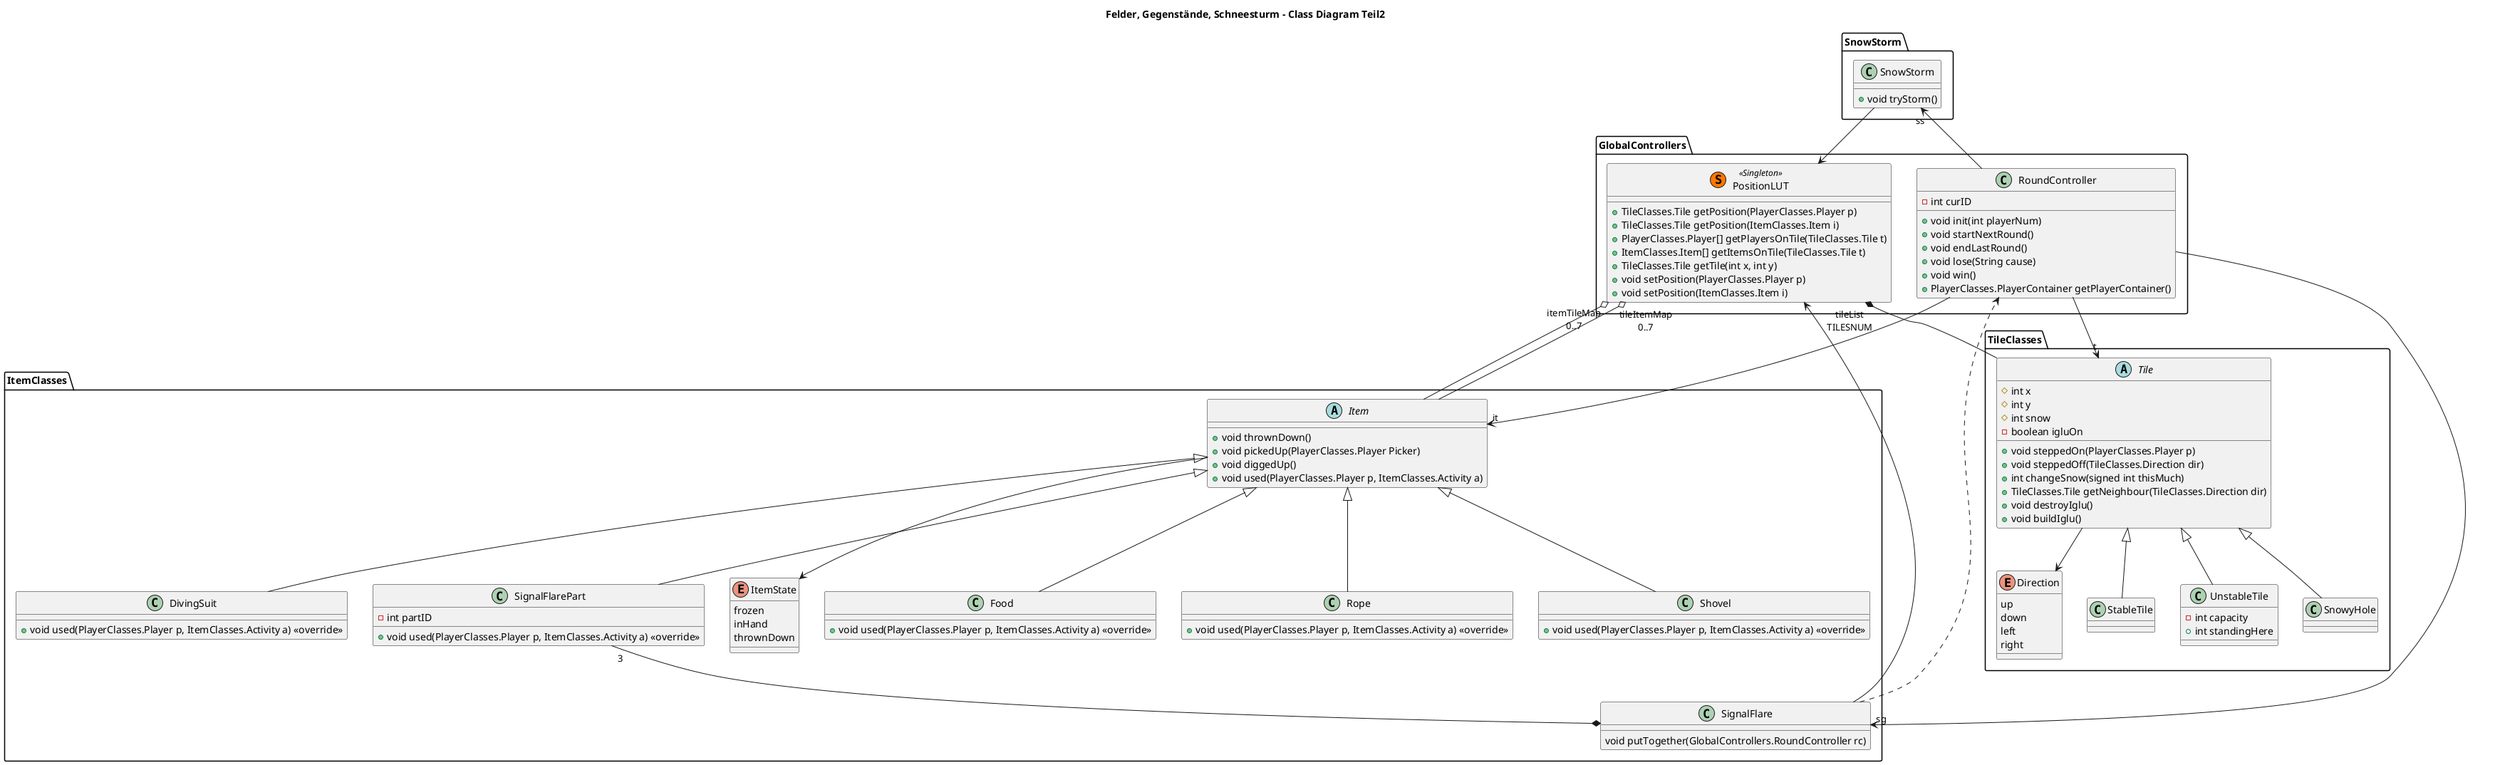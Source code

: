 @startuml 

title Felder, Gegenstände, Schneesturm - Class Diagram Teil2

class SnowStorm.SnowStorm {
    +void tryStorm() 
} 

abstract class ItemClasses.Item {
    +void thrownDown() 
    +void pickedUp(PlayerClasses.Player Picker)
    +void diggedUp() 
    +void used(PlayerClasses.Player p, ItemClasses.Activity a)
} 

class ItemClasses.Food {
    +void used(PlayerClasses.Player p, ItemClasses.Activity a) <<override>>
} 

class ItemClasses.Rope {
    +void used(PlayerClasses.Player p, ItemClasses.Activity a) <<override>>
} 

class ItemClasses.Shovel {
    +void used(PlayerClasses.Player p, ItemClasses.Activity a) <<override>>
} 

class ItemClasses.DivingSuit {
    +void used(PlayerClasses.Player p, ItemClasses.Activity a) <<override>>
} 

class ItemClasses.SignalFlarePart {
    -int partID 
    +void used(PlayerClasses.Player p, ItemClasses.Activity a) <<override>>
} 

ItemClasses.Item <|-- ItemClasses.SignalFlarePart
ItemClasses.Item <|-- ItemClasses.Food
ItemClasses.Item <|-- ItemClasses.Rope
ItemClasses.Item <|-- ItemClasses.Shovel
ItemClasses.Item <|-- ItemClasses.DivingSuit

class ItemClasses.SignalFlare {
    void putTogether(GlobalControllers.RoundController rc)
} 

ItemClasses.SignalFlarePart "3"--* ItemClasses.SignalFlare
ItemClasses.SignalFlare ..> GlobalControllers.RoundController
ItemClasses.SignalFlare --> GlobalControllers.PositionLUT

abstract class TileClasses.Tile {
    #int x 
    #int y 
    #int snow 
    -boolean igluOn 
    +void steppedOn(PlayerClasses.Player p)
    +void steppedOff(TileClasses.Direction dir)
    +int changeSnow(signed int thisMuch) 
    +TileClasses.Tile getNeighbour(TileClasses.Direction dir)
    +void destroyIglu()
    +void buildIglu()
} 

class TileClasses.StableTile
class TileClasses.UnstableTile {
    -int capacity 
    +int standingHere 
} 

class TileClasses.SnowyHole

TileClasses.Tile <|-- TileClasses.StableTile
TileClasses.Tile <|-- TileClasses.UnstableTile
TileClasses.Tile <|-- TileClasses.SnowyHole


enum ItemClasses.ItemState {
    frozen 
    inHand 
    thrownDown 
} 

enum TileClasses.Direction {
    up 
    down 
    left 
    right 
} 

ItemClasses.Item -down-> ItemClasses.ItemState
TileClasses.Tile --> TileClasses.Direction

class GlobalControllers.PositionLUT << (S,#FF7700) Singleton >> {
    +TileClasses.Tile getPosition(PlayerClasses.Player p)
    +TileClasses.Tile getPosition(ItemClasses.Item i)
    +PlayerClasses.Player[] getPlayersOnTile(TileClasses.Tile t)
    +ItemClasses.Item[] getItemsOnTile(TileClasses.Tile t)
    +TileClasses.Tile getTile(int x, int y)
    +void setPosition(PlayerClasses.Player p)
    +void setPosition(ItemClasses.Item i)
} 

GlobalControllers.PositionLUT "tileList\nTILESNUM" *-- TileClasses.Tile
GlobalControllers.PositionLUT "itemTileMap\n0..7" o-- ItemClasses.Item
GlobalControllers.PositionLUT "tileItemMap\n0..7" o-- ItemClasses.Item

class GlobalControllers.RoundController {
    -int curID 
    +void init(int playerNum) 
    +void startNextRound() 
    +void endLastRound()
    +void lose(String cause) 
    +void win() 
    +PlayerClasses.PlayerContainer getPlayerContainer()
} 

GlobalControllers.RoundController --> "ss"SnowStorm.SnowStorm
GlobalControllers.RoundController --> "it"ItemClasses.Item
GlobalControllers.RoundController --> "t"TileClasses.Tile
GlobalControllers.RoundController --> "sg"ItemClasses.SignalFlare
SnowStorm.SnowStorm --> GlobalControllers.PositionLUT

@enduml
